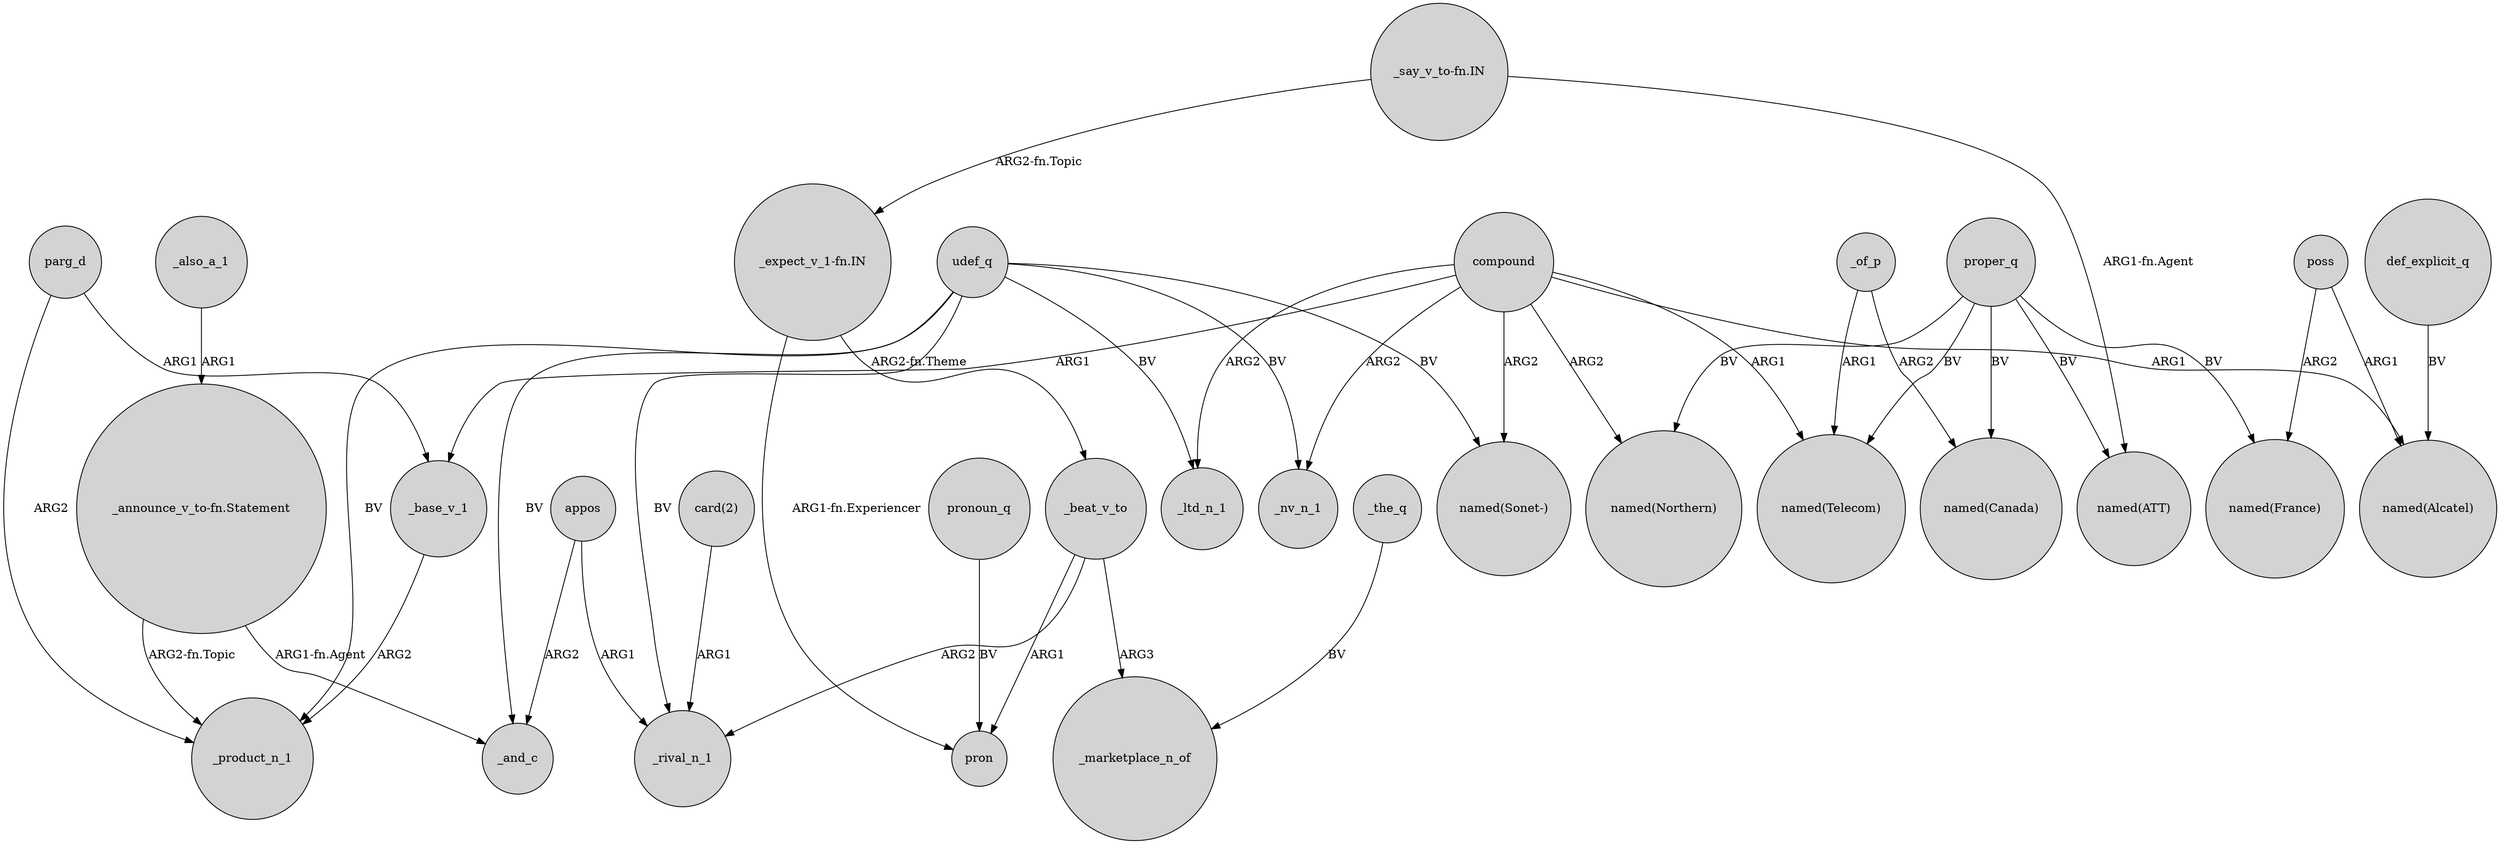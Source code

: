 digraph {
	node [shape=circle style=filled]
	compound -> _nv_n_1 [label=ARG2]
	parg_d -> _product_n_1 [label=ARG2]
	compound -> "named(Alcatel)" [label=ARG1]
	"card(2)" -> _rival_n_1 [label=ARG1]
	_of_p -> "named(Canada)" [label=ARG2]
	proper_q -> "named(Canada)" [label=BV]
	_the_q -> _marketplace_n_of [label=BV]
	_beat_v_to -> _rival_n_1 [label=ARG2]
	proper_q -> "named(France)" [label=BV]
	"_announce_v_to-fn.Statement" -> _and_c [label="ARG1-fn.Agent"]
	_base_v_1 -> _product_n_1 [label=ARG2]
	compound -> "named(Telecom)" [label=ARG1]
	udef_q -> _nv_n_1 [label=BV]
	udef_q -> "named(Sonet-)" [label=BV]
	proper_q -> "named(ATT)" [label=BV]
	appos -> _rival_n_1 [label=ARG1]
	_also_a_1 -> "_announce_v_to-fn.Statement" [label=ARG1]
	poss -> "named(France)" [label=ARG2]
	pronoun_q -> pron [label=BV]
	compound -> _base_v_1 [label=ARG1]
	appos -> _and_c [label=ARG2]
	compound -> "named(Northern)" [label=ARG2]
	def_explicit_q -> "named(Alcatel)" [label=BV]
	_beat_v_to -> pron [label=ARG1]
	compound -> "named(Sonet-)" [label=ARG2]
	"_expect_v_1-fn.IN" -> _beat_v_to [label="ARG2-fn.Theme"]
	"_say_v_to-fn.IN" -> "named(ATT)" [label="ARG1-fn.Agent"]
	"_expect_v_1-fn.IN" -> pron [label="ARG1-fn.Experiencer"]
	compound -> _ltd_n_1 [label=ARG2]
	poss -> "named(Alcatel)" [label=ARG1]
	udef_q -> _rival_n_1 [label=BV]
	udef_q -> _product_n_1 [label=BV]
	"_say_v_to-fn.IN" -> "_expect_v_1-fn.IN" [label="ARG2-fn.Topic"]
	parg_d -> _base_v_1 [label=ARG1]
	"_announce_v_to-fn.Statement" -> _product_n_1 [label="ARG2-fn.Topic"]
	proper_q -> "named(Telecom)" [label=BV]
	udef_q -> _and_c [label=BV]
	_of_p -> "named(Telecom)" [label=ARG1]
	udef_q -> _ltd_n_1 [label=BV]
	proper_q -> "named(Northern)" [label=BV]
	_beat_v_to -> _marketplace_n_of [label=ARG3]
}
